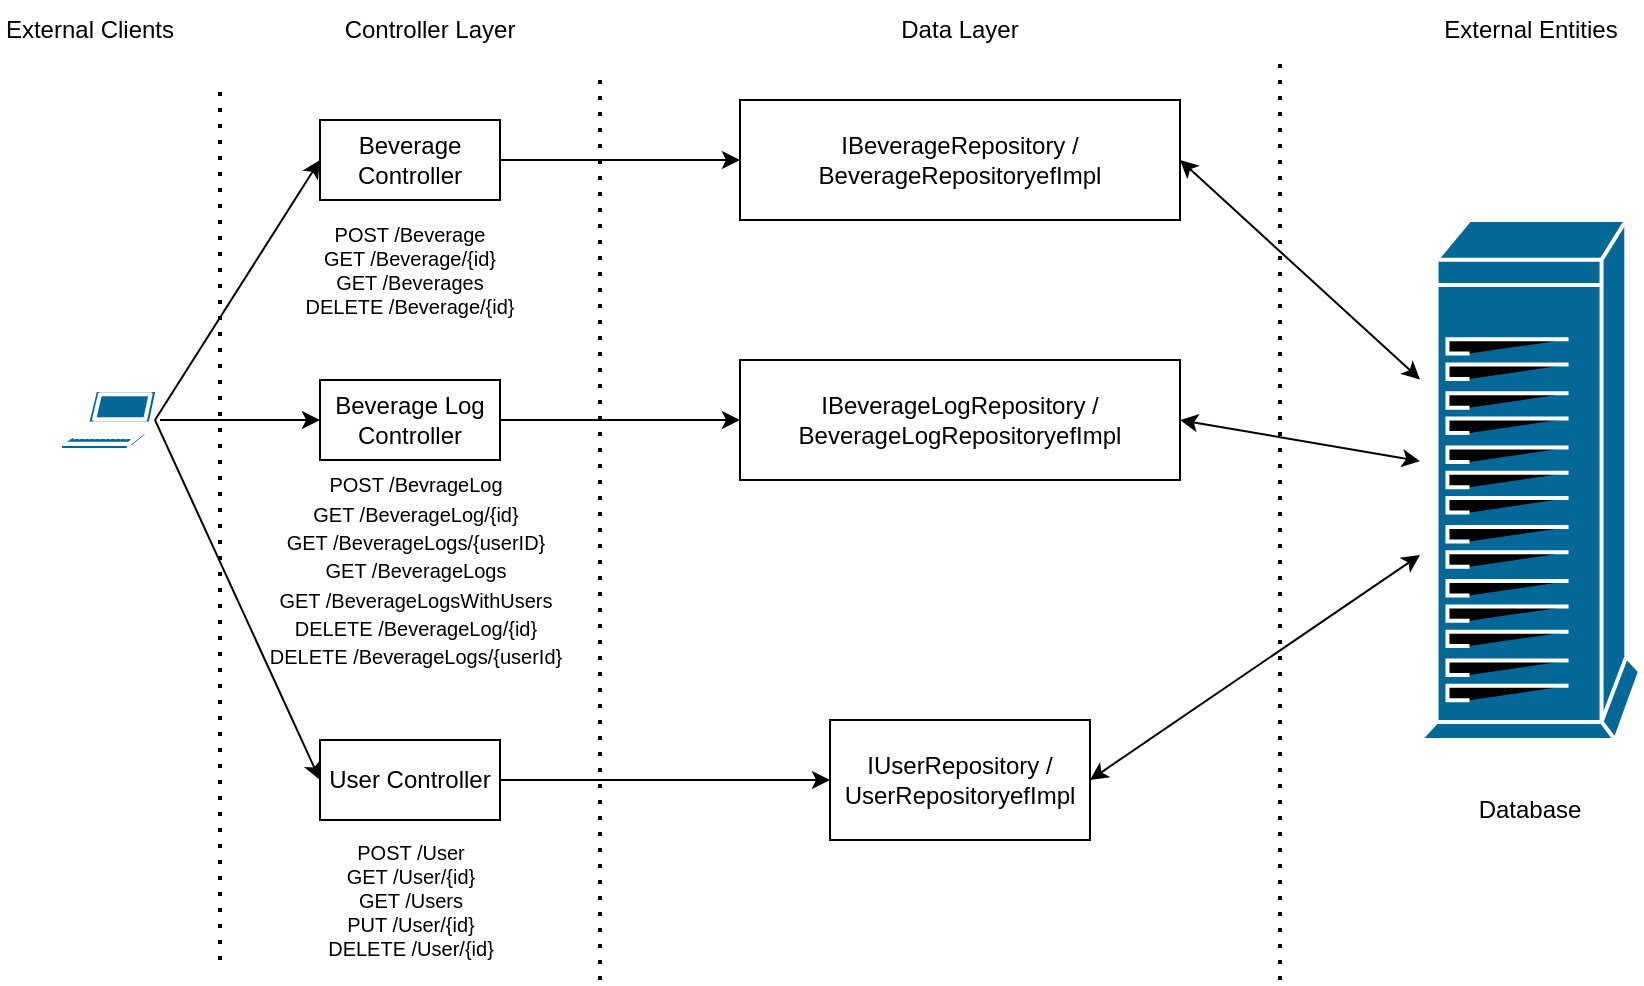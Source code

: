 <mxfile version="26.0.16">
  <diagram name="Page-1" id="TBWMepy2AFqBPVb9dqvy">
    <mxGraphModel dx="1688" dy="627" grid="1" gridSize="10" guides="1" tooltips="1" connect="1" arrows="1" fold="1" page="1" pageScale="1" pageWidth="1169" pageHeight="827" math="0" shadow="0">
      <root>
        <mxCell id="0" />
        <mxCell id="1" parent="0" />
        <mxCell id="Gkm0foc6eukxeUPMMD3u-1" value="" style="shape=mxgraph.cisco.computers_and_peripherals.laptop;sketch=0;html=1;pointerEvents=1;dashed=0;fillColor=#036897;strokeColor=#ffffff;strokeWidth=2;verticalLabelPosition=bottom;verticalAlign=top;align=center;outlineConnect=0;" vertex="1" parent="1">
          <mxGeometry x="80" y="335" width="50" height="30" as="geometry" />
        </mxCell>
        <mxCell id="Gkm0foc6eukxeUPMMD3u-2" value="" style="endArrow=none;dashed=1;html=1;dashPattern=1 3;strokeWidth=2;rounded=0;" edge="1" parent="1">
          <mxGeometry width="50" height="50" relative="1" as="geometry">
            <mxPoint x="160" y="620" as="sourcePoint" />
            <mxPoint x="160" y="185" as="targetPoint" />
          </mxGeometry>
        </mxCell>
        <mxCell id="Gkm0foc6eukxeUPMMD3u-3" value="Beverage Controller" style="rounded=0;whiteSpace=wrap;html=1;" vertex="1" parent="1">
          <mxGeometry x="210" y="200" width="90" height="40" as="geometry" />
        </mxCell>
        <mxCell id="Gkm0foc6eukxeUPMMD3u-4" value="Beverage Log Controller" style="rounded=0;whiteSpace=wrap;html=1;" vertex="1" parent="1">
          <mxGeometry x="210" y="330" width="90" height="40" as="geometry" />
        </mxCell>
        <mxCell id="Gkm0foc6eukxeUPMMD3u-5" value="User Controller" style="rounded=0;whiteSpace=wrap;html=1;" vertex="1" parent="1">
          <mxGeometry x="210" y="510" width="90" height="40" as="geometry" />
        </mxCell>
        <mxCell id="Gkm0foc6eukxeUPMMD3u-6" value="" style="endArrow=classic;html=1;rounded=0;entryX=0;entryY=0.5;entryDx=0;entryDy=0;exitX=0.95;exitY=0.5;exitDx=0;exitDy=0;exitPerimeter=0;" edge="1" parent="1" source="Gkm0foc6eukxeUPMMD3u-1" target="Gkm0foc6eukxeUPMMD3u-3">
          <mxGeometry width="50" height="50" relative="1" as="geometry">
            <mxPoint x="130" y="320" as="sourcePoint" />
            <mxPoint x="180" y="270" as="targetPoint" />
          </mxGeometry>
        </mxCell>
        <mxCell id="Gkm0foc6eukxeUPMMD3u-7" value="" style="endArrow=classic;html=1;rounded=0;entryX=0;entryY=0.5;entryDx=0;entryDy=0;" edge="1" parent="1" source="Gkm0foc6eukxeUPMMD3u-1" target="Gkm0foc6eukxeUPMMD3u-4">
          <mxGeometry width="50" height="50" relative="1" as="geometry">
            <mxPoint x="120" y="410" as="sourcePoint" />
            <mxPoint x="170" y="360" as="targetPoint" />
          </mxGeometry>
        </mxCell>
        <mxCell id="Gkm0foc6eukxeUPMMD3u-8" value="" style="endArrow=classic;html=1;rounded=0;entryX=0;entryY=0.5;entryDx=0;entryDy=0;exitX=0.95;exitY=0.5;exitDx=0;exitDy=0;exitPerimeter=0;" edge="1" parent="1" source="Gkm0foc6eukxeUPMMD3u-1" target="Gkm0foc6eukxeUPMMD3u-5">
          <mxGeometry width="50" height="50" relative="1" as="geometry">
            <mxPoint x="100" y="430" as="sourcePoint" />
            <mxPoint x="150" y="380" as="targetPoint" />
          </mxGeometry>
        </mxCell>
        <mxCell id="Gkm0foc6eukxeUPMMD3u-9" value="" style="endArrow=none;dashed=1;html=1;dashPattern=1 3;strokeWidth=2;rounded=0;" edge="1" parent="1">
          <mxGeometry width="50" height="50" relative="1" as="geometry">
            <mxPoint x="350" y="630" as="sourcePoint" />
            <mxPoint x="350" y="180" as="targetPoint" />
          </mxGeometry>
        </mxCell>
        <mxCell id="Gkm0foc6eukxeUPMMD3u-10" value="POST /Beverage&lt;div&gt;GET /Beverage/{id}&lt;/div&gt;&lt;div&gt;GET /Beverages&lt;/div&gt;&lt;div&gt;DELETE /Beverage/{id}&lt;/div&gt;" style="text;html=1;align=center;verticalAlign=middle;whiteSpace=wrap;rounded=0;fontSize=10;" vertex="1" parent="1">
          <mxGeometry x="200" y="240" width="110" height="70" as="geometry" />
        </mxCell>
        <mxCell id="Gkm0foc6eukxeUPMMD3u-11" value="&lt;span style=&quot;font-size: 10px;&quot;&gt;POST /BevrageLog&lt;/span&gt;&lt;div&gt;&lt;span style=&quot;font-size: 10px;&quot;&gt;GET /BeverageLog/{id}&lt;/span&gt;&lt;/div&gt;&lt;div&gt;&lt;span style=&quot;font-size: 10px;&quot;&gt;GET /BeverageLogs/{userID}&lt;/span&gt;&lt;/div&gt;&lt;div&gt;&lt;span style=&quot;font-size: 10px;&quot;&gt;GET /BeverageLogs&lt;/span&gt;&lt;/div&gt;&lt;div&gt;&lt;span style=&quot;font-size: 10px;&quot;&gt;GET /BeverageLogsWithUsers&lt;/span&gt;&lt;/div&gt;&lt;div&gt;&lt;span style=&quot;font-size: 10px;&quot;&gt;DELETE /BeverageLog/{id}&lt;/span&gt;&lt;/div&gt;&lt;div&gt;&lt;span style=&quot;font-size: 10px;&quot;&gt;DELETE /BeverageLogs/{userId}&lt;/span&gt;&lt;/div&gt;" style="text;html=1;align=center;verticalAlign=middle;whiteSpace=wrap;rounded=0;" vertex="1" parent="1">
          <mxGeometry x="177.5" y="365" width="160" height="120" as="geometry" />
        </mxCell>
        <mxCell id="Gkm0foc6eukxeUPMMD3u-12" value="POST /User&lt;div&gt;GET /User/{id}&lt;/div&gt;&lt;div&gt;GET /Users&lt;/div&gt;&lt;div&gt;PUT /User/{id}&lt;/div&gt;&lt;div&gt;DELETE /User/{id}&lt;/div&gt;" style="text;html=1;align=center;verticalAlign=middle;whiteSpace=wrap;rounded=0;fontSize=10;" vertex="1" parent="1">
          <mxGeometry x="177.5" y="550" width="155" height="80" as="geometry" />
        </mxCell>
        <mxCell id="Gkm0foc6eukxeUPMMD3u-13" value="IBeverageRepository / BeverageRepositoryefImpl" style="rounded=0;whiteSpace=wrap;html=1;" vertex="1" parent="1">
          <mxGeometry x="420" y="190" width="220" height="60" as="geometry" />
        </mxCell>
        <mxCell id="Gkm0foc6eukxeUPMMD3u-14" value="" style="endArrow=classic;html=1;rounded=0;entryX=0;entryY=0.5;entryDx=0;entryDy=0;exitX=1;exitY=0.5;exitDx=0;exitDy=0;" edge="1" parent="1" source="Gkm0foc6eukxeUPMMD3u-3" target="Gkm0foc6eukxeUPMMD3u-13">
          <mxGeometry width="50" height="50" relative="1" as="geometry">
            <mxPoint x="330" y="260" as="sourcePoint" />
            <mxPoint x="380" y="210" as="targetPoint" />
          </mxGeometry>
        </mxCell>
        <mxCell id="Gkm0foc6eukxeUPMMD3u-15" value="IBeverageLogRepository / BeverageLogRepositoryefImpl" style="rounded=0;whiteSpace=wrap;html=1;" vertex="1" parent="1">
          <mxGeometry x="420" y="320" width="220" height="60" as="geometry" />
        </mxCell>
        <mxCell id="Gkm0foc6eukxeUPMMD3u-19" value="IUserRepository / UserRepositoryefImpl" style="rounded=0;whiteSpace=wrap;html=1;" vertex="1" parent="1">
          <mxGeometry x="465" y="500" width="130" height="60" as="geometry" />
        </mxCell>
        <mxCell id="Gkm0foc6eukxeUPMMD3u-20" value="" style="endArrow=classic;html=1;rounded=0;entryX=0;entryY=0.5;entryDx=0;entryDy=0;exitX=1;exitY=0.5;exitDx=0;exitDy=0;" edge="1" parent="1" source="Gkm0foc6eukxeUPMMD3u-5" target="Gkm0foc6eukxeUPMMD3u-19">
          <mxGeometry width="50" height="50" relative="1" as="geometry">
            <mxPoint x="350" y="560" as="sourcePoint" />
            <mxPoint x="400" y="510" as="targetPoint" />
          </mxGeometry>
        </mxCell>
        <mxCell id="Gkm0foc6eukxeUPMMD3u-21" value="" style="endArrow=classic;html=1;rounded=0;entryX=0;entryY=0.5;entryDx=0;entryDy=0;exitX=1;exitY=0.5;exitDx=0;exitDy=0;" edge="1" parent="1" source="Gkm0foc6eukxeUPMMD3u-4" target="Gkm0foc6eukxeUPMMD3u-15">
          <mxGeometry width="50" height="50" relative="1" as="geometry">
            <mxPoint x="310" y="390" as="sourcePoint" />
            <mxPoint x="360" y="340" as="targetPoint" />
          </mxGeometry>
        </mxCell>
        <mxCell id="Gkm0foc6eukxeUPMMD3u-23" value="" style="endArrow=none;dashed=1;html=1;dashPattern=1 3;strokeWidth=2;rounded=0;" edge="1" parent="1">
          <mxGeometry width="50" height="50" relative="1" as="geometry">
            <mxPoint x="690" y="630" as="sourcePoint" />
            <mxPoint x="690" y="170" as="targetPoint" />
          </mxGeometry>
        </mxCell>
        <mxCell id="Gkm0foc6eukxeUPMMD3u-24" value="" style="shape=mxgraph.cisco.computers_and_peripherals.ibm_tower;sketch=0;html=1;pointerEvents=1;dashed=0;fillColor=#036897;strokeColor=#ffffff;strokeWidth=2;verticalLabelPosition=bottom;verticalAlign=top;align=center;outlineConnect=0;" vertex="1" parent="1">
          <mxGeometry x="760" y="250" width="110" height="260" as="geometry" />
        </mxCell>
        <mxCell id="Gkm0foc6eukxeUPMMD3u-25" value="Database" style="text;html=1;align=center;verticalAlign=middle;whiteSpace=wrap;rounded=0;" vertex="1" parent="1">
          <mxGeometry x="785" y="530" width="60" height="30" as="geometry" />
        </mxCell>
        <mxCell id="Gkm0foc6eukxeUPMMD3u-26" value="" style="endArrow=classic;startArrow=classic;html=1;rounded=0;exitX=1;exitY=0.5;exitDx=0;exitDy=0;" edge="1" parent="1" source="Gkm0foc6eukxeUPMMD3u-13" target="Gkm0foc6eukxeUPMMD3u-24">
          <mxGeometry width="50" height="50" relative="1" as="geometry">
            <mxPoint x="670" y="300" as="sourcePoint" />
            <mxPoint x="720" y="250" as="targetPoint" />
          </mxGeometry>
        </mxCell>
        <mxCell id="Gkm0foc6eukxeUPMMD3u-27" value="" style="endArrow=classic;startArrow=classic;html=1;rounded=0;exitX=1;exitY=0.5;exitDx=0;exitDy=0;" edge="1" parent="1" source="Gkm0foc6eukxeUPMMD3u-15" target="Gkm0foc6eukxeUPMMD3u-24">
          <mxGeometry width="50" height="50" relative="1" as="geometry">
            <mxPoint x="670" y="390" as="sourcePoint" />
            <mxPoint x="720" y="340" as="targetPoint" />
          </mxGeometry>
        </mxCell>
        <mxCell id="Gkm0foc6eukxeUPMMD3u-28" value="" style="endArrow=classic;startArrow=classic;html=1;rounded=0;exitX=1;exitY=0.5;exitDx=0;exitDy=0;" edge="1" parent="1" source="Gkm0foc6eukxeUPMMD3u-19" target="Gkm0foc6eukxeUPMMD3u-24">
          <mxGeometry width="50" height="50" relative="1" as="geometry">
            <mxPoint x="650" y="530" as="sourcePoint" />
            <mxPoint x="700" y="480" as="targetPoint" />
          </mxGeometry>
        </mxCell>
        <mxCell id="Gkm0foc6eukxeUPMMD3u-29" value="External Clients" style="text;html=1;align=center;verticalAlign=middle;whiteSpace=wrap;rounded=0;" vertex="1" parent="1">
          <mxGeometry x="50" y="140" width="90" height="30" as="geometry" />
        </mxCell>
        <mxCell id="Gkm0foc6eukxeUPMMD3u-30" value="Controller Layer" style="text;html=1;align=center;verticalAlign=middle;whiteSpace=wrap;rounded=0;" vertex="1" parent="1">
          <mxGeometry x="220" y="140" width="90" height="30" as="geometry" />
        </mxCell>
        <mxCell id="Gkm0foc6eukxeUPMMD3u-31" value="Data Layer" style="text;html=1;align=center;verticalAlign=middle;whiteSpace=wrap;rounded=0;" vertex="1" parent="1">
          <mxGeometry x="490" y="140" width="80" height="30" as="geometry" />
        </mxCell>
        <mxCell id="Gkm0foc6eukxeUPMMD3u-32" value="External Entities" style="text;html=1;align=center;verticalAlign=middle;whiteSpace=wrap;rounded=0;" vertex="1" parent="1">
          <mxGeometry x="767.5" y="140" width="95" height="30" as="geometry" />
        </mxCell>
      </root>
    </mxGraphModel>
  </diagram>
</mxfile>
